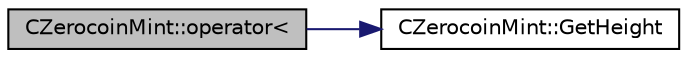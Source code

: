 digraph "CZerocoinMint::operator&lt;"
{
  edge [fontname="Helvetica",fontsize="10",labelfontname="Helvetica",labelfontsize="10"];
  node [fontname="Helvetica",fontsize="10",shape=record];
  rankdir="LR";
  Node81 [label="CZerocoinMint::operator\<",height=0.2,width=0.4,color="black", fillcolor="grey75", style="filled", fontcolor="black"];
  Node81 -> Node82 [color="midnightblue",fontsize="10",style="solid",fontname="Helvetica"];
  Node82 [label="CZerocoinMint::GetHeight",height=0.2,width=0.4,color="black", fillcolor="white", style="filled",URL="$class_c_zerocoin_mint.html#a82c97a7a95681d80864e7a4b95ad72e9"];
}
